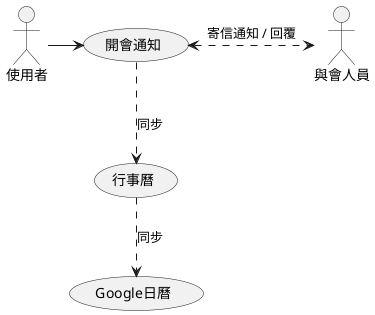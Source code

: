 @startuml

:使用者: -> (開會通知)
(開會通知) <.> :與會人員: : 寄信通知 / 回覆
(開會通知) ..> (行事曆) : 同步
(行事曆) ..> (Google日曆) : 同步

@enduml